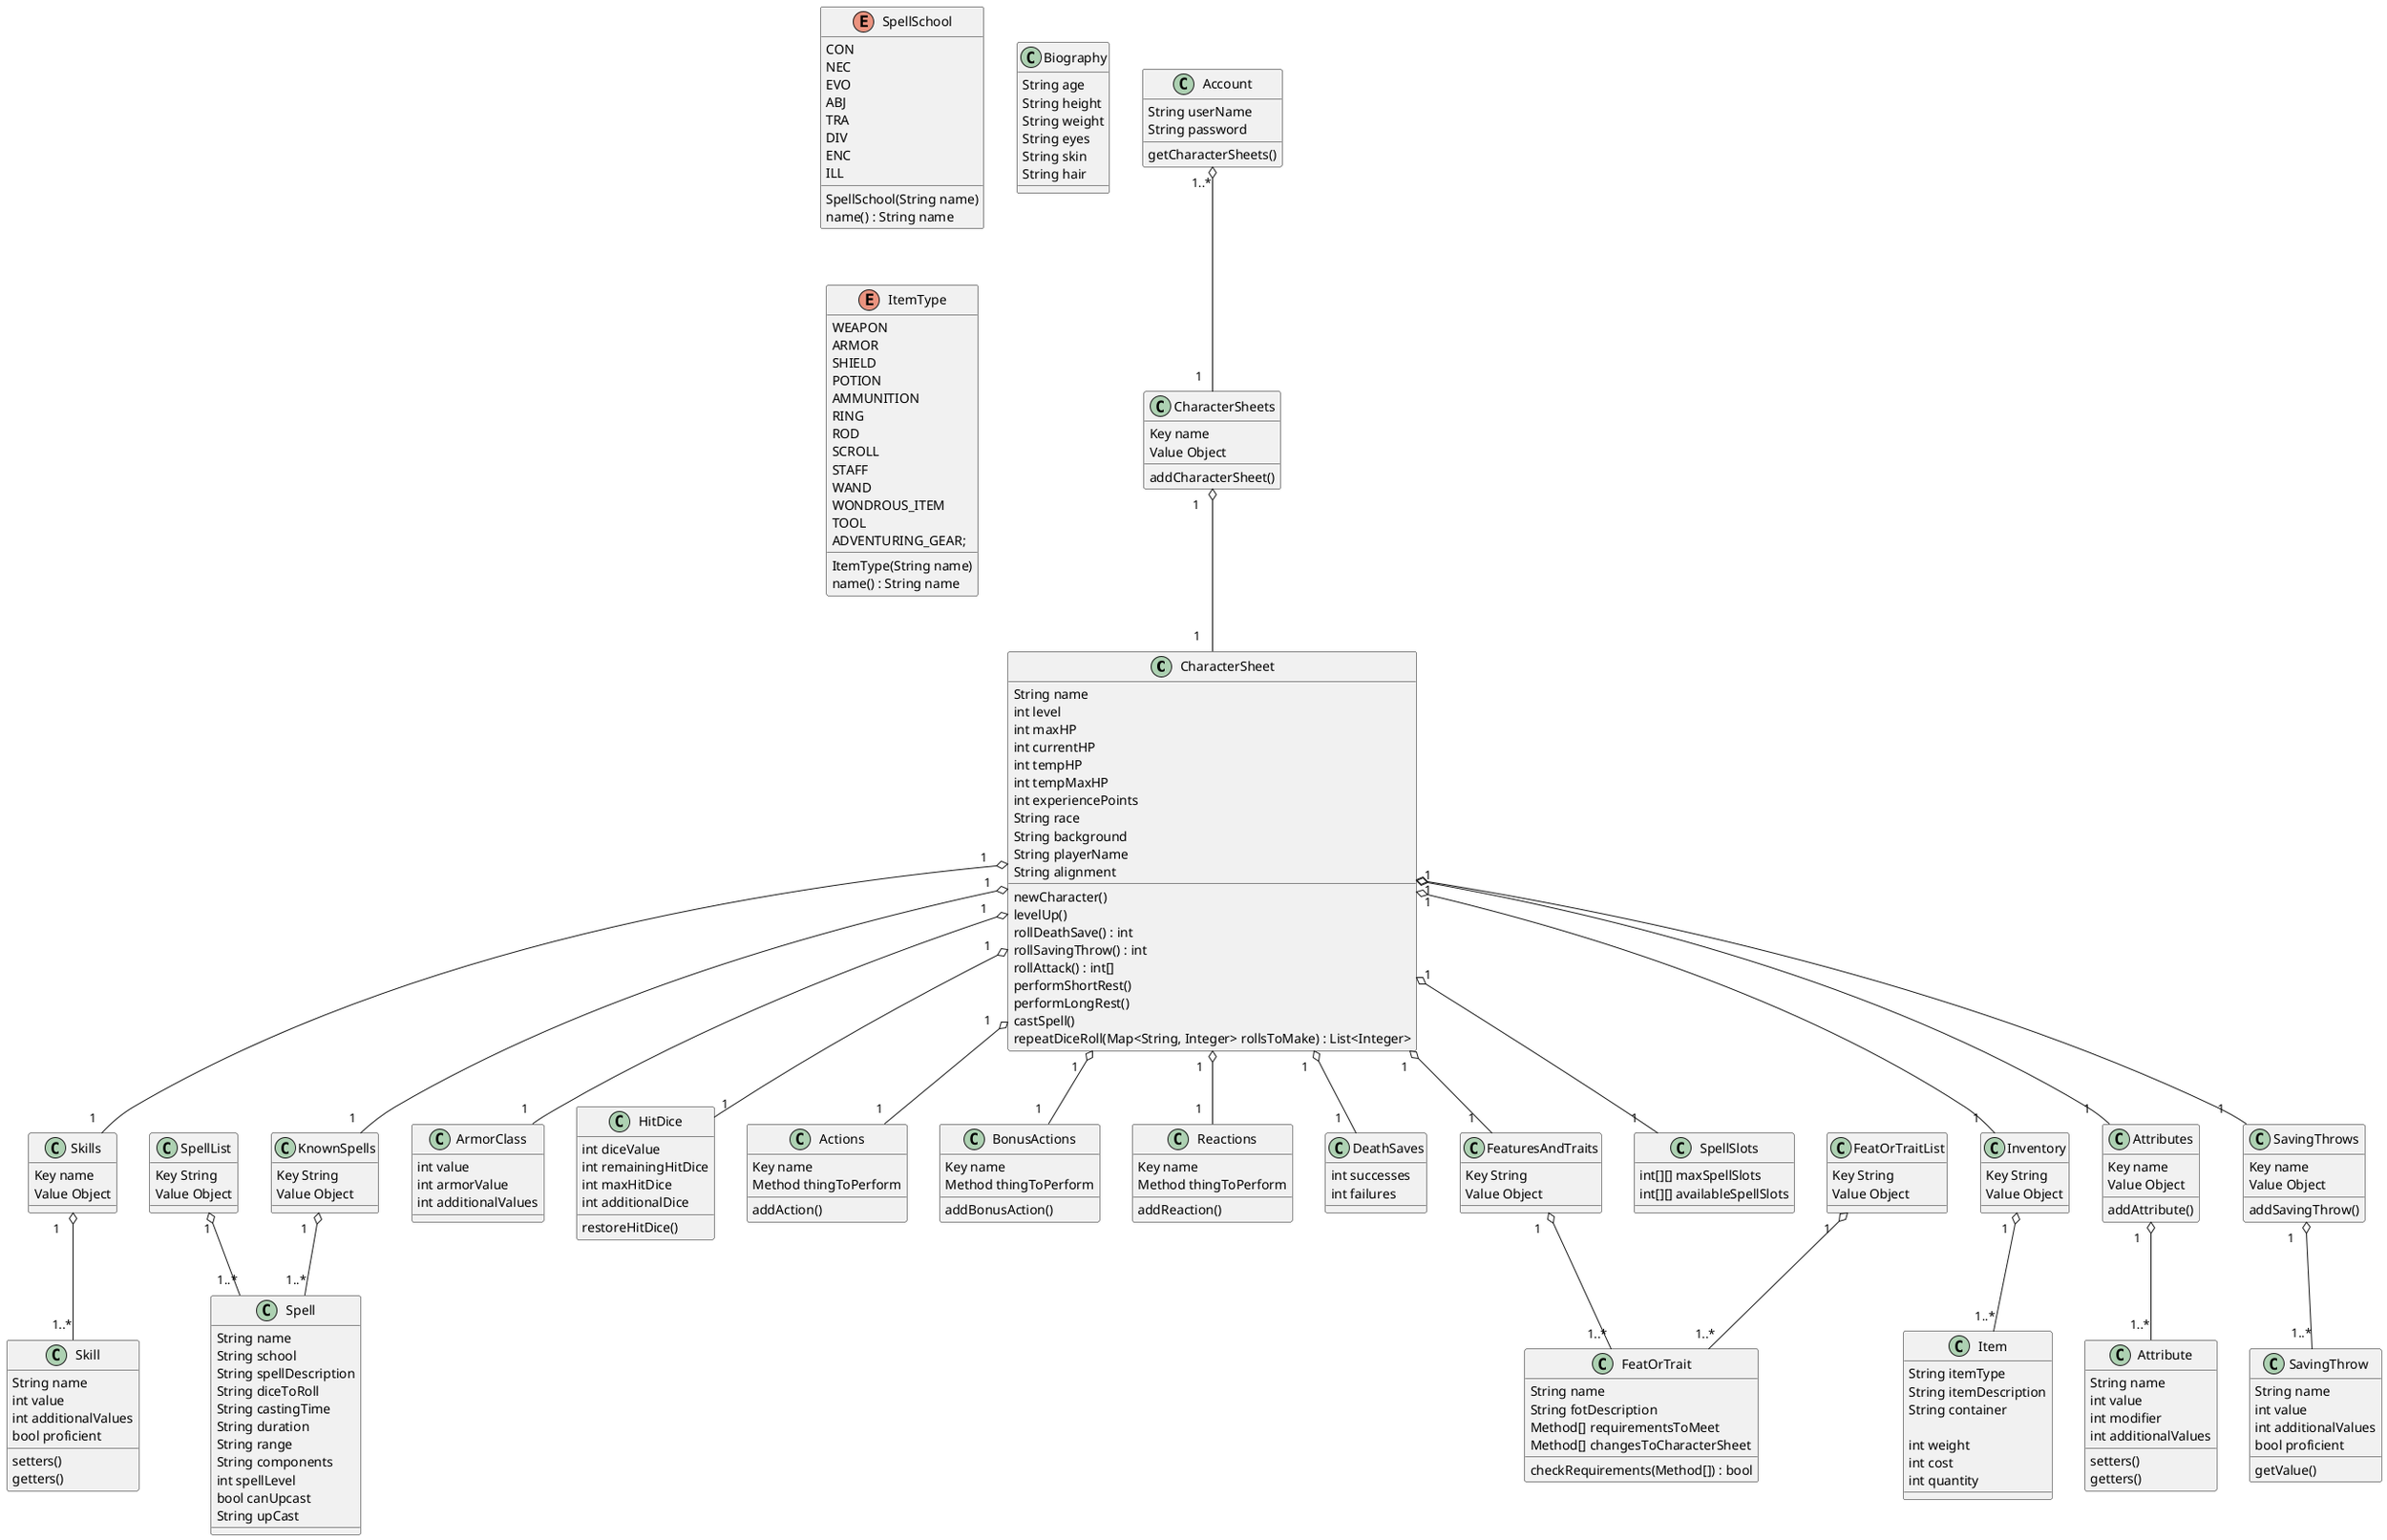 @startuml
'https://plantuml.com/class-diagram


CharacterSheet "1    " o-- "1    " Attributes
CharacterSheet "1  " o-- "1    " SavingThrows
SavingThrows "1    " o-- "1..*" SavingThrow
Attributes "1   " o-- "1..*" Attribute
Skills "1    " o-- "1..*" Skill
CharacterSheet "1    " o-- "1   " Skills
CharacterSheet "1    " o-- "1    " ArmorClass
Account  "1..*" o-- "1   " CharacterSheets
CharacterSheets "1    " o-- "1    " CharacterSheet
CharacterSheet "1   " o-- "1   " HitDice
CharacterSheet "1   " o-- "1   " Actions
CharacterSheet "1   " o-- "1   " BonusActions
CharacterSheet "1   " o-- "1   " Reactions
CharacterSheet "1   " o-- "1   " DeathSaves
CharacterSheet "1   " o-- "1   " KnownSpells
CharacterSheet "1   " o-- "1   " SpellSlots
CharacterSheet "1   " o-- "1   " Inventory
CharacterSheet "1   " o-- "1   " FeaturesAndTraits
SpellList "1" o-- "1..*" Spell
KnownSpells "1   " o-- "1..*" Spell
Inventory "1  " o-- "1..*" Item
FeaturesAndTraits "1   " o-- "1..*" FeatOrTrait
FeatOrTraitList "1   " o-- "1..*" FeatOrTrait


class Account {
String userName
String password

getCharacterSheets()
}

class CharacterSheets {
Key name
Value Object

addCharacterSheet()
}
class CharacterSheet {
String name
int level
int maxHP
int currentHP
int tempHP
int tempMaxHP
int experiencePoints
String race
String background
String playerName
String alignment



newCharacter()
levelUp()
rollDeathSave() : int
rollSavingThrow() : int
rollAttack() : int[]
performShortRest()
performLongRest()
castSpell()
repeatDiceRoll(Map<String, Integer> rollsToMake) : List<Integer>

}

class FeaturesAndTraits {
Key String
Value Object
}

class FeatOrTrait {
String name
String fotDescription
Method[] requirementsToMeet
Method[] changesToCharacterSheet

checkRequirements(Method[]) : bool
}
class ArmorClass {
int value
int armorValue
int additionalValues

}
class Attribute {
String name
int value
int modifier
int additionalValues

setters()
getters()
}

class Attributes {
Key name
Value Object
addAttribute()
}
class SavingThrows {
Key name
Value Object

addSavingThrow()
}

class SavingThrow {
String name
int value
int additionalValues
bool proficient

getValue()
}

class Skills {
Key name
Value Object

}

class Skill {
String name
int value
int additionalValues
bool proficient

setters()
getters()
}

class HitDice {
int diceValue
int remainingHitDice
int maxHitDice
int additionalDice

restoreHitDice()
}

class DeathSaves {
int successes
int failures

}

class Actions {
Key name
Method thingToPerform

addAction()
}

class BonusActions {
Key name
Method thingToPerform

addBonusAction()
}

class Reactions {
Key name
Method thingToPerform

addReaction()
}

class KnownSpells {
Key String
Value Object
}

class Spell {
String name
String school
String spellDescription
String diceToRoll
String castingTime
String duration
String range
String components
int spellLevel
bool canUpcast
String upCast
}

class FeatOrTraitList {
Key String
Value Object
}

class SpellList {
Key String
Value Object
}

class SpellSlots {
int[][] maxSpellSlots
int[][] availableSpellSlots
}

class Inventory {
Key String
Value Object
}

class Item {
String itemType
String itemDescription
String container

int weight
int cost
int quantity
}

enum SpellSchool {
CON
NEC
EVO
ABJ
TRA
DIV
ENC
ILL

SpellSchool(String name)
name() : String name
}

class Biography {
String age
String height
String weight
String eyes
String skin
String hair


}
enum ItemType {
WEAPON
ARMOR
SHIELD
POTION
AMMUNITION
RING
ROD
SCROLL
STAFF
WAND
WONDROUS_ITEM
TOOL
ADVENTURING_GEAR;


ItemType(String name)
name() : String name
}
@enduml
